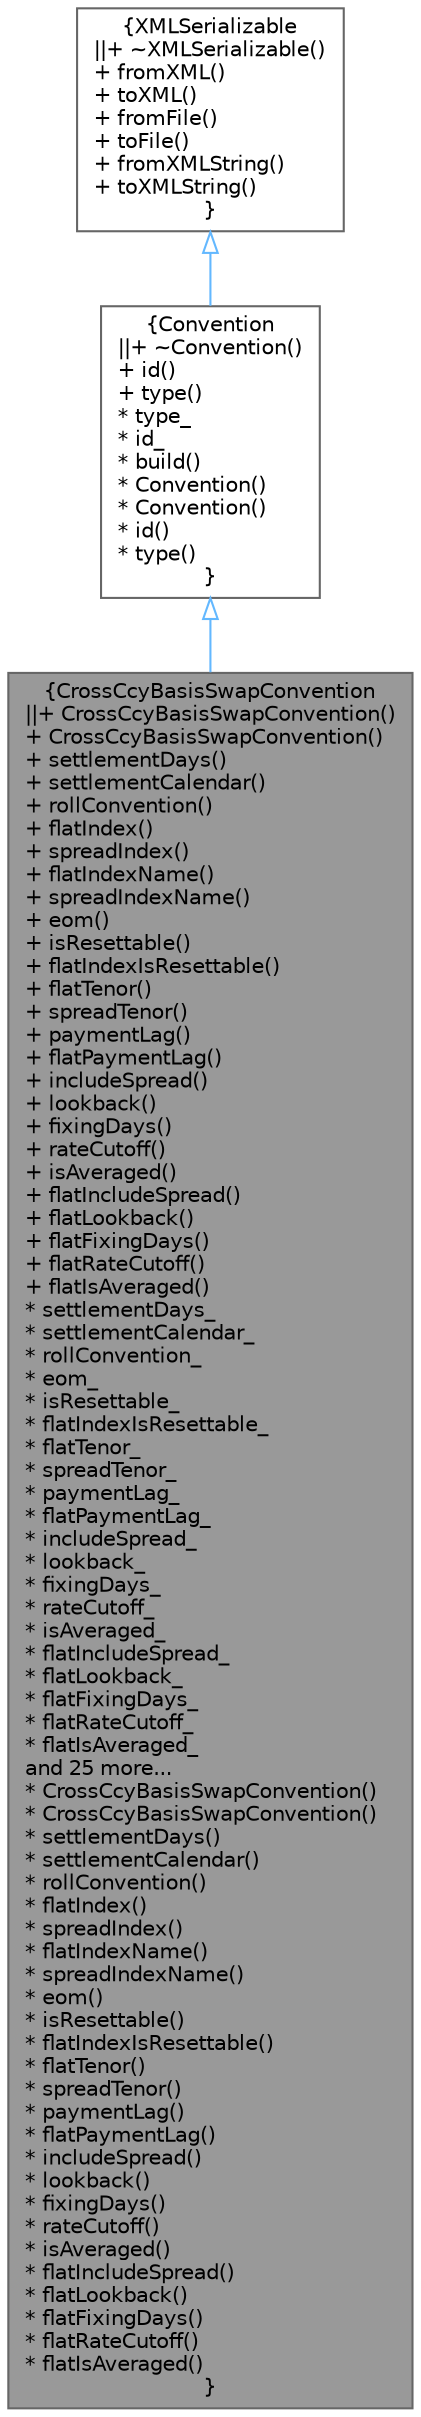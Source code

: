 digraph "CrossCcyBasisSwapConvention"
{
 // INTERACTIVE_SVG=YES
 // LATEX_PDF_SIZE
  bgcolor="transparent";
  edge [fontname=Helvetica,fontsize=10,labelfontname=Helvetica,labelfontsize=10];
  node [fontname=Helvetica,fontsize=10,shape=box,height=0.2,width=0.4];
  Node1 [label="{CrossCcyBasisSwapConvention\n||+ CrossCcyBasisSwapConvention()\l+ CrossCcyBasisSwapConvention()\l+ settlementDays()\l+ settlementCalendar()\l+ rollConvention()\l+ flatIndex()\l+ spreadIndex()\l+ flatIndexName()\l+ spreadIndexName()\l+ eom()\l+ isResettable()\l+ flatIndexIsResettable()\l+ flatTenor()\l+ spreadTenor()\l+ paymentLag()\l+ flatPaymentLag()\l+ includeSpread()\l+ lookback()\l+ fixingDays()\l+ rateCutoff()\l+ isAveraged()\l+ flatIncludeSpread()\l+ flatLookback()\l+ flatFixingDays()\l+ flatRateCutoff()\l+ flatIsAveraged()\l* settlementDays_\l* settlementCalendar_\l* rollConvention_\l* eom_\l* isResettable_\l* flatIndexIsResettable_\l* flatTenor_\l* spreadTenor_\l* paymentLag_\l* flatPaymentLag_\l* includeSpread_\l* lookback_\l* fixingDays_\l* rateCutoff_\l* isAveraged_\l* flatIncludeSpread_\l* flatLookback_\l* flatFixingDays_\l* flatRateCutoff_\l* flatIsAveraged_\land 25 more...\l* CrossCcyBasisSwapConvention()\l* CrossCcyBasisSwapConvention()\l* settlementDays()\l* settlementCalendar()\l* rollConvention()\l* flatIndex()\l* spreadIndex()\l* flatIndexName()\l* spreadIndexName()\l* eom()\l* isResettable()\l* flatIndexIsResettable()\l* flatTenor()\l* spreadTenor()\l* paymentLag()\l* flatPaymentLag()\l* includeSpread()\l* lookback()\l* fixingDays()\l* rateCutoff()\l* isAveraged()\l* flatIncludeSpread()\l* flatLookback()\l* flatFixingDays()\l* flatRateCutoff()\l* flatIsAveraged()\l}",height=0.2,width=0.4,color="gray40", fillcolor="grey60", style="filled", fontcolor="black",tooltip="Container for storing Cross Currency Basis Swap quote conventions."];
  Node2 -> Node1 [dir="back",color="steelblue1",style="solid",arrowtail="onormal"];
  Node2 [label="{Convention\n||+ ~Convention()\l+ id()\l+ type()\l* type_\l* id_\l* build()\l* Convention()\l* Convention()\l* id()\l* type()\l}",height=0.2,width=0.4,color="gray40", fillcolor="white", style="filled",URL="$classore_1_1data_1_1_convention.html",tooltip="Abstract base class for convention objects."];
  Node3 -> Node2 [dir="back",color="steelblue1",style="solid",arrowtail="onormal"];
  Node3 [label="{XMLSerializable\n||+ ~XMLSerializable()\l+ fromXML()\l+ toXML()\l+ fromFile()\l+ toFile()\l+ fromXMLString()\l+ toXMLString()\l}",height=0.2,width=0.4,color="gray40", fillcolor="white", style="filled",URL="$classore_1_1data_1_1_x_m_l_serializable.html",tooltip="Base class for all serializable classes."];
}
